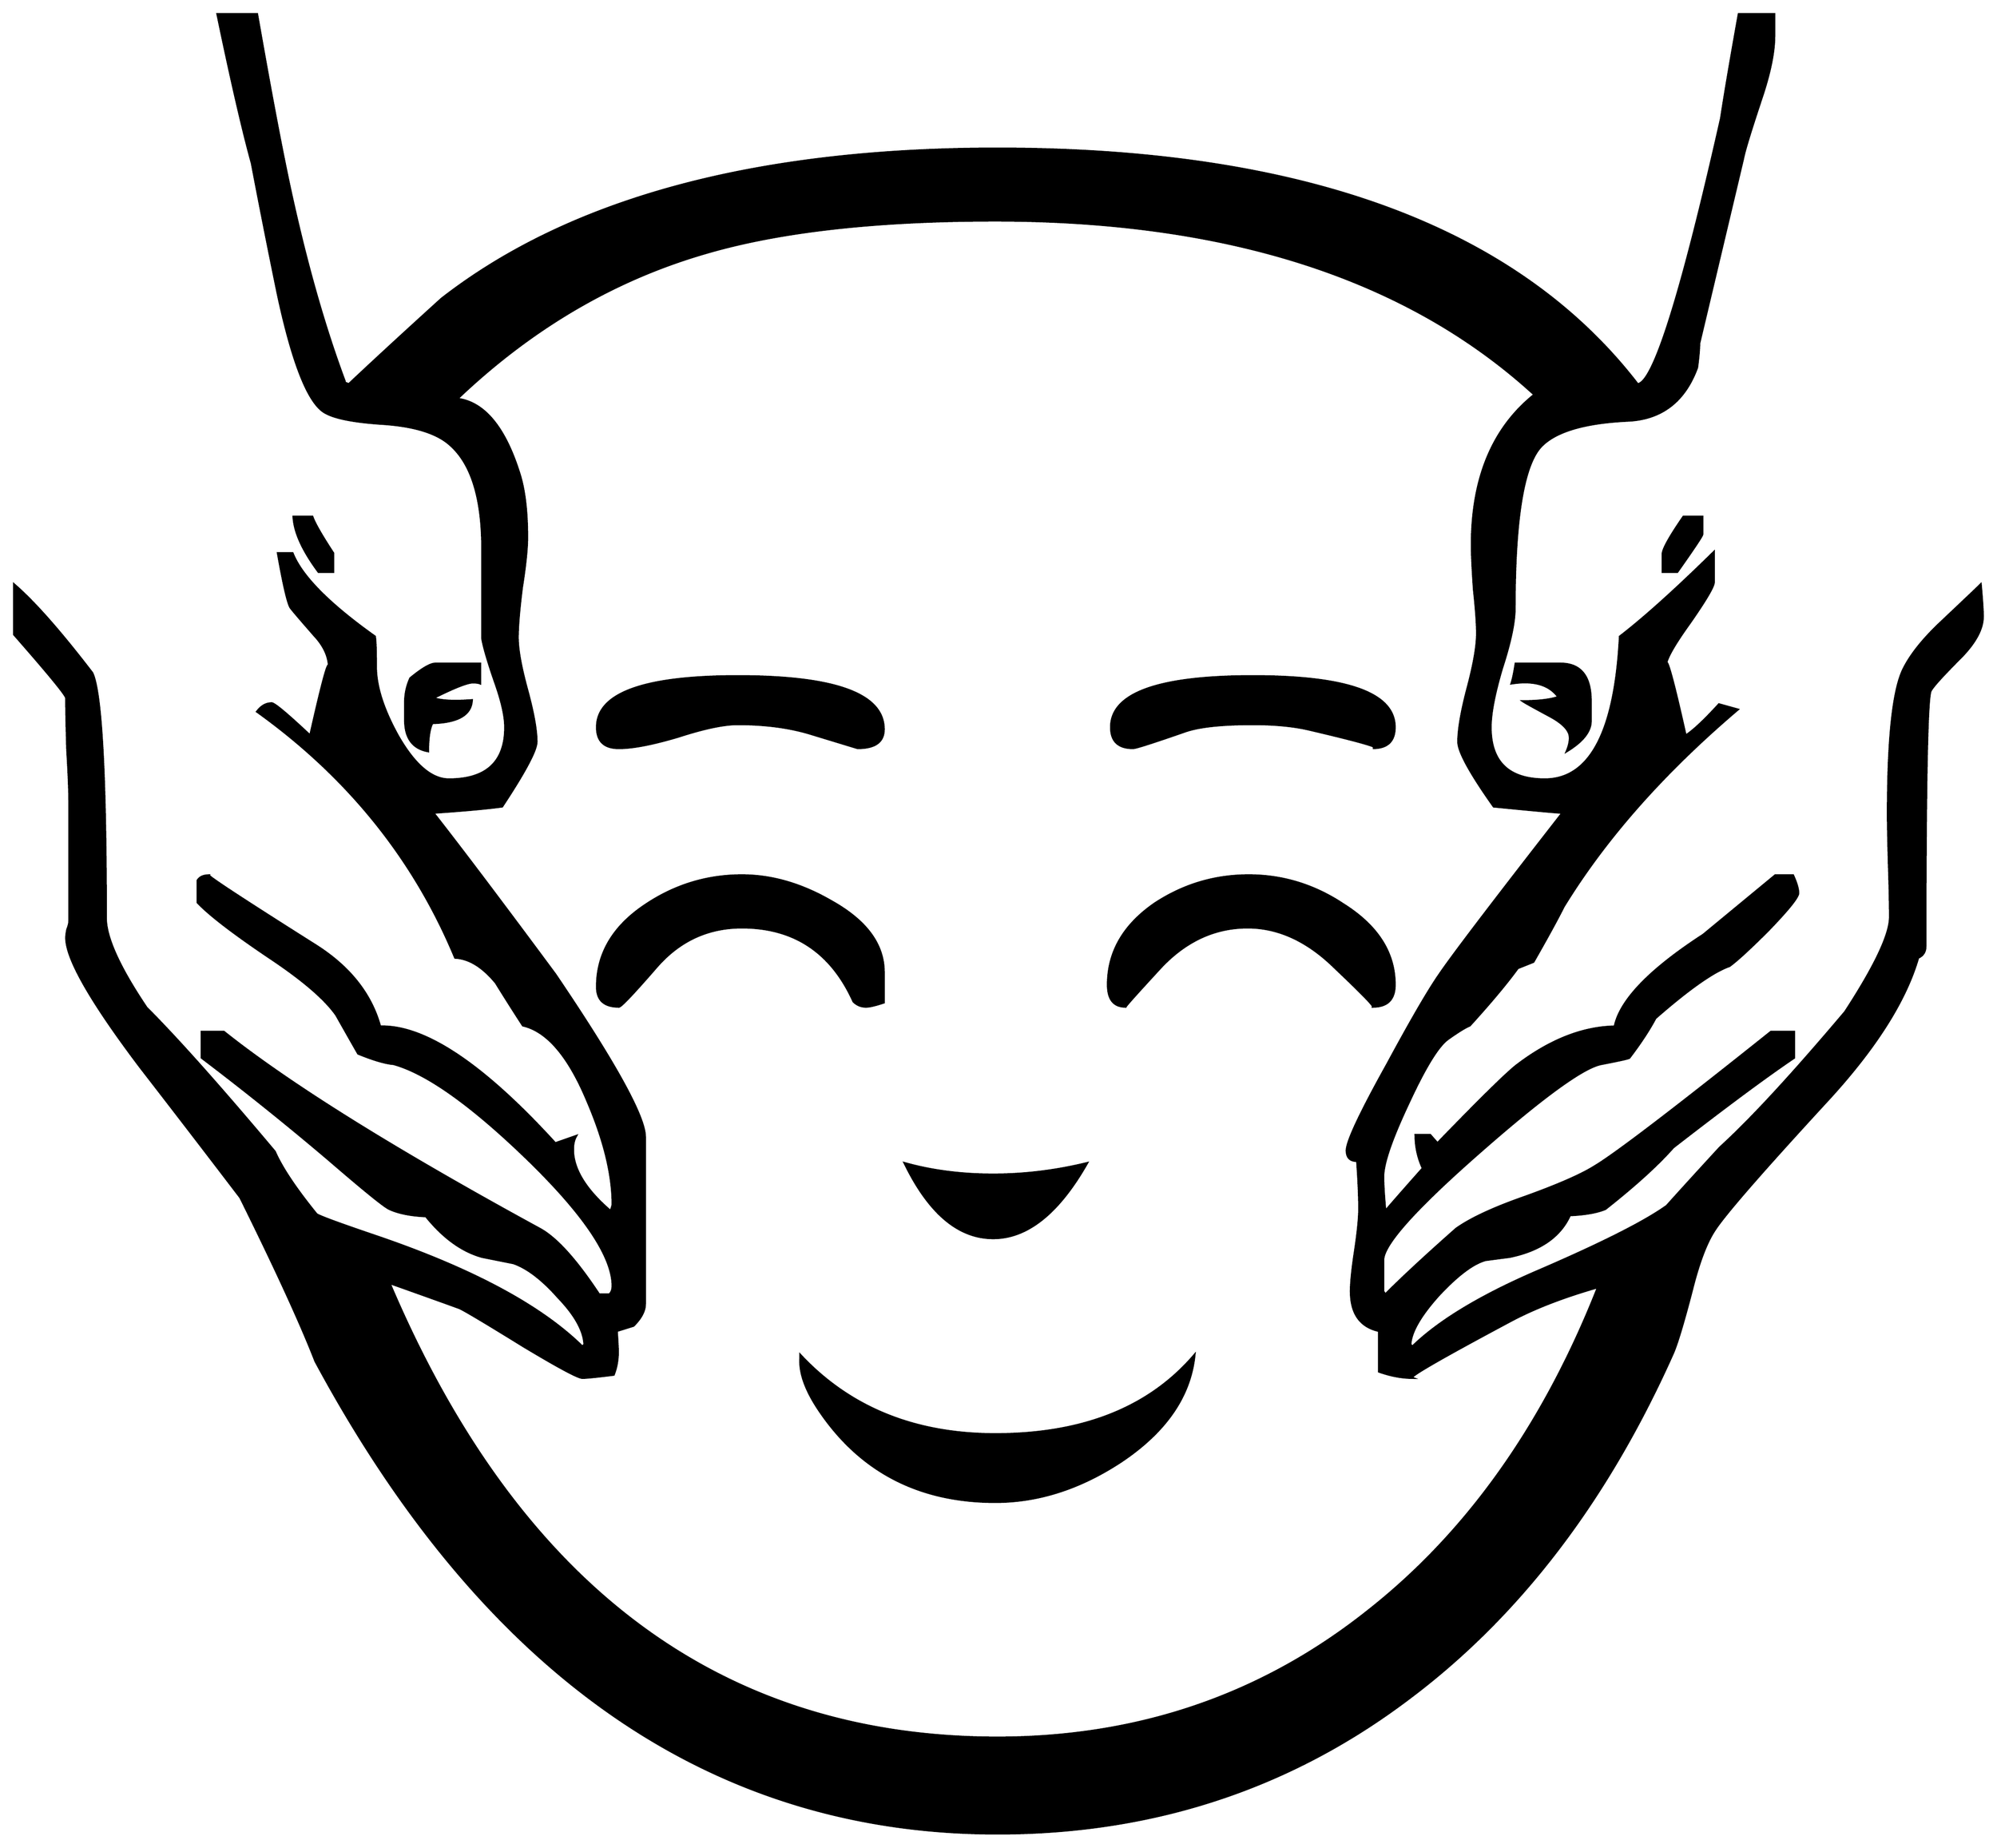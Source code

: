 


\begin{tikzpicture}[y=0.80pt, x=0.80pt, yscale=-1.0, xscale=1.0, inner sep=0pt, outer sep=0pt]
\begin{scope}[shift={(100.0,1772.0)},nonzero rule]
  \path[draw=.,fill=.,line width=1.600pt] (1701.0,-1022.0) ..
    controls (1701.0,-1020.667) and (1693.0,-1008.667) ..
    (1677.0,-986.0) -- (1663.0,-986.0) -- (1663.0,-1003.0) ..
    controls (1663.0,-1007.667) and (1669.667,-1019.667) ..
    (1683.0,-1039.0) -- (1701.0,-1039.0) -- (1701.0,-1022.0) --
    cycle(1594.0,-843.0) .. controls (1594.0,-833.0) and
    (1586.333,-823.333) .. (1571.0,-814.0) .. controls
    (1573.0,-818.667) and (1574.0,-823.0) .. (1574.0,-827.0) ..
    controls (1574.0,-833.667) and (1568.0,-840.333) ..
    (1556.0,-847.0) .. controls (1538.667,-856.333) and
    (1529.667,-861.333) .. (1529.0,-862.0) .. controls
    (1543.667,-862.0) and (1555.0,-863.333) .. (1563.0,-866.0) ..
    controls (1554.333,-878.0) and (1539.333,-882.333) ..
    (1518.0,-879.0) .. controls (1519.333,-883.0) and
    (1520.667,-889.333) .. (1522.0,-898.0) -- (1565.0,-898.0) ..
    controls (1584.333,-898.0) and (1594.0,-886.0) ..
    (1594.0,-862.0) -- (1594.0,-843.0) -- cycle(1970.0,-943.0)
    .. controls (1970.0,-931.667) and (1963.333,-919.0) ..
    (1950.0,-905.0) .. controls (1932.0,-887.0) and
    (1922.0,-876.0) .. (1920.0,-872.0) .. controls
    (1916.667,-866.0) and (1915.0,-784.333) .. (1915.0,-627.0) ..
    controls (1915.0,-621.667) and (1912.667,-618.0) ..
    (1908.0,-616.0) .. controls (1896.0,-574.667) and
    (1867.0,-529.0) .. (1821.0,-479.0) .. controls
    (1759.0,-411.667) and (1723.0,-370.333) .. (1713.0,-355.0) ..
    controls (1705.0,-343.0) and (1697.667,-323.667) ..
    (1691.0,-297.0) .. controls (1683.0,-266.333) and
    (1677.0,-246.333) .. (1673.0,-237.0) .. controls
    (1609.667,-95.0) and (1525.0,15.667) .. (1419.0,95.0) ..
    controls (1305.0,181.0) and (1173.667,224.0) .. (1025.0,224.0)
    .. controls (751.667,224.0) and (533.667,73.0) .. (371.0,-229.0)
    .. controls (357.0,-265.0) and (333.0,-317.333) ..
    (299.0,-386.0) .. controls (267.0,-428.0) and (235.0,-469.667)
    .. (203.0,-511.0) .. controls (155.667,-573.667) and
    (132.0,-615.0) .. (132.0,-635.0) .. controls (132.0,-637.0)
    and (132.333,-639.667) .. (133.0,-643.0) .. controls
    (134.333,-646.333) and (135.0,-649.0) .. (135.0,-651.0) --
    (135.0,-765.0) .. controls (135.0,-776.333) and (134.333,-793.0)
    .. (133.0,-815.0) .. controls (132.333,-837.0) and
    (132.0,-853.667) .. (132.0,-865.0) .. controls (132.0,-867.667)
    and (115.333,-888.0) .. (82.0,-926.0) -- (82.0,-974.0) ..
    controls (101.333,-957.333) and (126.333,-929.0) .. (157.0,-889.0)
    .. controls (165.667,-870.333) and (170.0,-792.0) ..
    (170.0,-654.0) .. controls (170.0,-635.333) and (183.0,-606.667)
    .. (209.0,-568.0) .. controls (238.333,-538.667) and
    (279.333,-492.667) .. (332.0,-430.0) .. controls (338.667,-414.667)
    and (352.0,-394.667) .. (372.0,-370.0) .. controls
    (374.667,-368.0) and (393.667,-361.0) .. (429.0,-349.0) ..
    controls (521.0,-317.667) and (587.0,-282.333) .. (627.0,-243.0)
    -- (629.0,-245.0) .. controls (628.333,-258.333) and
    (620.0,-273.333) .. (604.0,-290.0) .. controls (588.667,-307.333)
    and (574.333,-318.333) .. (561.0,-323.0) .. controls
    (554.333,-324.333) and (544.333,-326.333) .. (531.0,-329.0) ..
    controls (511.667,-334.333) and (493.667,-347.333) .. (477.0,-368.0)
    .. controls (462.333,-368.667) and (450.667,-371.0) ..
    (442.0,-375.0) .. controls (437.333,-377.0) and (418.0,-392.667)
    .. (384.0,-422.0) .. controls (344.0,-456.0) and
    (303.333,-488.667) .. (262.0,-520.0) -- (262.0,-545.0) --
    (283.0,-545.0) .. controls (345.667,-495.0) and (446.667,-432.0)
    .. (586.0,-356.0) .. controls (602.0,-347.333) and
    (621.0,-326.333) .. (643.0,-293.0) -- (653.0,-293.0) ..
    controls (655.0,-295.0) and (656.0,-297.667) .. (656.0,-301.0)
    .. controls (656.0,-329.667) and (628.0,-371.0) ..
    (572.0,-425.0) .. controls (519.333,-475.667) and (477.333,-505.333)
    .. (446.0,-514.0) .. controls (438.0,-514.667) and
    (426.667,-518.0) .. (412.0,-524.0) .. controls (406.667,-533.333)
    and (399.667,-545.667) .. (391.0,-561.0) .. controls
    (380.333,-576.333) and (359.0,-594.667) .. (327.0,-616.0) ..
    controls (292.333,-639.333) and (269.333,-657.0) .. (258.0,-669.0)
    -- (258.0,-690.0) .. controls (260.0,-693.333) and
    (263.667,-695.0) .. (269.0,-695.0) .. controls (266.333,-695.0)
    and (300.333,-672.667) .. (371.0,-628.0) .. controls
    (403.667,-607.333) and (424.333,-581.333) .. (433.0,-550.0) ..
    controls (475.667,-551.333) and (531.667,-514.0) .. (601.0,-438.0)
    -- (621.0,-445.0) .. controls (619.0,-441.667) and
    (618.0,-437.333) .. (618.0,-432.0) .. controls (618.0,-413.333)
    and (630.0,-393.667) .. (654.0,-373.0) .. controls
    (654.667,-374.333) and (655.333,-376.333) .. (656.0,-379.0) ..
    controls (656.0,-407.667) and (648.0,-440.667) .. (632.0,-478.0)
    .. controls (614.0,-521.333) and (593.333,-545.667) ..
    (570.0,-551.0) .. controls (561.333,-564.333) and (552.667,-578.0)
    .. (544.0,-592.0) .. controls (531.333,-607.333) and
    (518.333,-615.333) .. (505.0,-616.0) .. controls (465.667,-710.667)
    and (402.333,-789.333) .. (315.0,-852.0) .. controls
    (319.0,-857.333) and (323.667,-860.0) .. (329.0,-860.0) ..
    controls (331.667,-860.0) and (344.0,-849.667) .. (366.0,-829.0)
    .. controls (378.0,-882.333) and (384.0,-904.0) ..
    (384.0,-894.0) .. controls (384.0,-904.667) and (379.333,-915.0)
    .. (370.0,-925.0) .. controls (356.0,-941.0) and
    (348.333,-950.0) .. (347.0,-952.0) .. controls (344.333,-956.667)
    and (340.333,-974.0) .. (335.0,-1004.0) -- (349.0,-1004.0) ..
    controls (357.667,-982.0) and (384.0,-955.333) .. (428.0,-924.0)
    .. controls (428.667,-920.0) and (429.0,-910.333) ..
    (429.0,-895.0) .. controls (429.0,-876.333) and (436.0,-854.333)
    .. (450.0,-829.0) .. controls (466.0,-801.0) and
    (482.333,-787.0) .. (499.0,-787.0) .. controls (535.0,-787.0)
    and (553.0,-803.667) .. (553.0,-837.0) .. controls
    (553.0,-847.667) and (549.667,-862.333) .. (543.0,-881.0) ..
    controls (536.333,-900.333) and (532.333,-914.0) .. (531.0,-922.0)
    .. controls (531.0,-922.0) and (531.0,-950.667) ..
    (531.0,-1008.0) .. controls (531.0,-1056.667) and
    (520.667,-1090.0) .. (500.0,-1108.0) .. controls
    (487.333,-1119.333) and (465.667,-1126.0) .. (435.0,-1128.0) ..
    controls (404.333,-1130.0) and (385.0,-1134.333) ..
    (377.0,-1141.0) .. controls (362.333,-1153.0) and
    (348.333,-1190.0) .. (335.0,-1252.0) .. controls
    (326.333,-1294.0) and (318.0,-1336.0) .. (310.0,-1378.0) ..
    controls (301.333,-1409.333) and (290.333,-1457.0) ..
    (277.0,-1521.0) -- (315.0,-1521.0) .. controls
    (329.0,-1441.0) and (340.333,-1381.667) .. (349.0,-1343.0) ..
    controls (363.667,-1277.0) and (380.333,-1219.0) ..
    (399.0,-1169.0) -- (398.0,-1168.0) -- (403.0,-1166.0) ..
    controls (426.333,-1188.0) and (456.0,-1215.333) ..
    (492.0,-1248.0) .. controls (615.333,-1344.0) and
    (793.0,-1392.0) .. (1025.0,-1392.0) .. controls
    (1318.333,-1392.0) and (1523.0,-1316.667) .. (1639.0,-1166.0) ..
    controls (1654.333,-1167.333) and (1681.0,-1252.333) ..
    (1719.0,-1421.0) .. controls (1722.333,-1443.0) and
    (1728.0,-1476.333) .. (1736.0,-1521.0) -- (1770.0,-1521.0) --
    (1770.0,-1500.0) .. controls (1770.0,-1484.667) and
    (1766.0,-1465.0) .. (1758.0,-1441.0) .. controls
    (1747.333,-1409.0) and (1741.333,-1389.333) .. (1740.0,-1382.0) ..
    controls (1730.667,-1342.667) and (1716.667,-1283.667) ..
    (1698.0,-1205.0) .. controls (1698.0,-1199.667) and
    (1697.333,-1192.0) .. (1696.0,-1182.0) .. controls
    (1684.0,-1149.333) and (1661.667,-1132.333) .. (1629.0,-1131.0) ..
    controls (1588.333,-1129.0) and (1561.0,-1121.0) ..
    (1547.0,-1107.0) .. controls (1529.667,-1089.667) and
    (1521.0,-1037.667) .. (1521.0,-951.0) .. controls
    (1521.0,-937.667) and (1517.0,-918.667) .. (1509.0,-894.0) ..
    controls (1501.667,-869.333) and (1498.0,-850.333) ..
    (1498.0,-837.0) .. controls (1498.0,-803.667) and
    (1515.333,-787.0) .. (1550.0,-787.0) .. controls
    (1593.333,-787.0) and (1617.333,-832.667) .. (1622.0,-924.0) ..
    controls (1645.333,-942.0) and (1675.333,-969.0) ..
    (1712.0,-1005.0) -- (1712.0,-976.0) .. controls
    (1712.0,-972.0) and (1704.333,-959.0) .. (1689.0,-937.0) ..
    controls (1673.667,-915.667) and (1666.0,-902.0) ..
    (1666.0,-896.0) .. controls (1666.0,-908.0) and
    (1672.333,-885.667) .. (1685.0,-829.0) .. controls
    (1692.333,-833.667) and (1703.0,-843.667) .. (1717.0,-859.0) --
    (1735.0,-854.0) .. controls (1663.667,-793.333) and
    (1608.0,-730.333) .. (1568.0,-665.0) .. controls
    (1562.0,-653.0) and (1552.333,-635.333) .. (1539.0,-612.0) --
    (1524.0,-606.0) .. controls (1513.333,-591.333) and
    (1498.0,-573.0) .. (1478.0,-551.0) .. controls
    (1473.333,-549.0) and (1466.333,-544.667) .. (1457.0,-538.0) ..
    controls (1447.667,-531.333) and (1435.0,-510.667) ..
    (1419.0,-476.0) .. controls (1403.0,-442.0) and
    (1395.0,-418.667) .. (1395.0,-406.0) .. controls
    (1395.0,-398.667) and (1395.667,-387.667) .. (1397.0,-373.0) ..
    controls (1405.0,-382.333) and (1417.0,-396.0) ..
    (1433.0,-414.0) .. controls (1428.333,-424.0) and
    (1426.0,-434.667) .. (1426.0,-446.0) -- (1440.0,-446.0) --
    (1447.0,-438.0) .. controls (1485.667,-478.0) and
    (1510.667,-502.667) .. (1522.0,-512.0) .. controls
    (1554.0,-536.667) and (1585.667,-549.333) .. (1617.0,-550.0) ..
    controls (1622.333,-575.333) and (1650.667,-604.667) ..
    (1702.0,-638.0) .. controls (1717.333,-650.667) and
    (1740.333,-669.667) .. (1771.0,-695.0) -- (1788.0,-695.0) ..
    controls (1791.333,-687.667) and (1793.0,-682.0) ..
    (1793.0,-678.0) .. controls (1793.0,-674.0) and
    (1783.333,-662.0) .. (1764.0,-642.0) .. controls
    (1746.667,-624.667) and (1734.333,-613.333) .. (1727.0,-608.0) ..
    controls (1711.667,-602.667) and (1688.0,-586.0) ..
    (1656.0,-558.0) .. controls (1650.0,-546.667) and
    (1641.667,-534.0) .. (1631.0,-520.0) .. controls
    (1630.333,-519.333) and (1621.333,-517.333) .. (1604.0,-514.0) ..
    controls (1586.667,-510.667) and (1547.333,-482.0) ..
    (1486.0,-428.0) .. controls (1425.333,-374.667) and
    (1395.0,-340.667) .. (1395.0,-326.0) -- (1395.0,-296.0) --
    (1397.0,-293.0) .. controls (1413.667,-309.667) and
    (1436.333,-330.667) .. (1465.0,-356.0) .. controls
    (1479.0,-366.0) and (1501.333,-376.333) .. (1532.0,-387.0) ..
    controls (1563.333,-398.333) and (1585.333,-408.0) ..
    (1598.0,-416.0) .. controls (1618.0,-428.0) and
    (1674.333,-471.0) .. (1767.0,-545.0) -- (1789.0,-545.0) --
    (1789.0,-520.0) .. controls (1762.333,-502.0) and
    (1723.667,-473.333) .. (1673.0,-434.0) .. controls
    (1658.333,-417.333) and (1636.667,-397.667) .. (1608.0,-375.0) ..
    controls (1600.0,-371.667) and (1588.667,-369.667) ..
    (1574.0,-369.0) .. controls (1564.667,-348.333) and
    (1545.333,-335.0) .. (1516.0,-329.0) .. controls
    (1510.667,-328.333) and (1503.0,-327.333) .. (1493.0,-326.0) ..
    controls (1481.0,-322.667) and (1466.0,-311.333) ..
    (1448.0,-292.0) .. controls (1430.667,-272.667) and
    (1421.667,-257.0) .. (1421.0,-245.0) -- (1423.0,-243.0) ..
    controls (1448.333,-267.667) and (1488.0,-291.667) ..
    (1542.0,-315.0) .. controls (1604.0,-341.667) and
    (1645.667,-362.667) .. (1667.0,-378.0) .. controls
    (1678.333,-390.667) and (1695.333,-409.333) .. (1718.0,-434.0) ..
    controls (1747.333,-460.667) and (1787.333,-504.0) ..
    (1838.0,-564.0) .. controls (1866.667,-608.0) and
    (1881.0,-638.333) .. (1881.0,-655.0) .. controls
    (1881.0,-666.333) and (1880.667,-682.667) .. (1880.0,-704.0) ..
    controls (1879.333,-726.0) and (1879.0,-742.667) ..
    (1879.0,-754.0) .. controls (1879.0,-826.667) and
    (1884.0,-873.0) .. (1894.0,-893.0) .. controls
    (1900.667,-906.333) and (1912.0,-920.667) .. (1928.0,-936.0) ..
    controls (1952.0,-958.667) and (1965.333,-971.333) ..
    (1968.0,-974.0) .. controls (1969.333,-959.333) and
    (1970.0,-949.0) .. (1970.0,-943.0) -- cycle(388.0,-986.0) --
    (374.0,-986.0) .. controls (358.667,-1006.667) and
    (350.667,-1024.333) .. (350.0,-1039.0) -- (368.0,-1039.0) ..
    controls (370.0,-1033.0) and (376.667,-1021.333) ..
    (388.0,-1004.0) -- (388.0,-986.0) -- cycle(529.0,-879.0) ..
    controls (527.667,-879.667) and (525.333,-880.0) .. (522.0,-880.0)
    .. controls (516.667,-880.0) and (504.0,-875.0) ..
    (484.0,-865.0) .. controls (491.333,-862.333) and (503.667,-861.667)
    .. (521.0,-863.0) .. controls (520.333,-849.0) and
    (507.667,-841.667) .. (483.0,-841.0) .. controls (480.333,-835.667)
    and (479.0,-826.667) .. (479.0,-814.0) .. controls
    (464.333,-816.667) and (457.0,-826.667) .. (457.0,-844.0) --
    (457.0,-861.0) .. controls (457.0,-869.0) and (458.667,-876.667)
    .. (462.0,-884.0) .. controls (473.333,-893.333) and
    (481.333,-898.0) .. (486.0,-898.0) -- (529.0,-898.0) --
    (529.0,-879.0) -- cycle(1601.0,-300.0) .. controls
    (1568.333,-290.667) and (1540.667,-280.0) .. (1518.0,-268.0) ..
    controls (1449.333,-231.333) and (1417.667,-213.0) ..
    (1423.0,-213.0) .. controls (1413.0,-213.0) and
    (1402.333,-215.0) .. (1391.0,-219.0) -- (1391.0,-258.0) ..
    controls (1373.0,-262.0) and (1364.0,-274.667) ..
    (1364.0,-296.0) .. controls (1364.0,-304.667) and
    (1365.333,-317.667) .. (1368.0,-335.0) .. controls
    (1370.667,-353.0) and (1372.0,-366.333) .. (1372.0,-375.0) ..
    controls (1372.0,-387.0) and (1371.333,-402.333) ..
    (1370.0,-421.0) .. controls (1363.333,-421.0) and
    (1360.0,-424.333) .. (1360.0,-431.0) .. controls
    (1360.0,-439.667) and (1373.0,-467.333) .. (1399.0,-514.0) ..
    controls (1421.667,-556.0) and (1438.333,-584.667) ..
    (1449.0,-600.0) .. controls (1461.667,-618.667) and
    (1501.0,-670.333) .. (1567.0,-755.0) .. controls
    (1563.667,-755.0) and (1541.667,-757.0) .. (1501.0,-761.0) ..
    controls (1478.333,-793.0) and (1467.0,-813.667) ..
    (1467.0,-823.0) .. controls (1467.0,-835.0) and
    (1470.0,-852.333) .. (1476.0,-875.0) .. controls
    (1482.0,-897.667) and (1485.0,-915.0) .. (1485.0,-927.0) ..
    controls (1485.0,-936.333) and (1484.0,-950.333) ..
    (1482.0,-969.0) .. controls (1480.667,-988.333) and
    (1480.0,-1002.667) .. (1480.0,-1012.0) .. controls
    (1480.0,-1076.0) and (1500.0,-1124.0) .. (1540.0,-1156.0) ..
    controls (1418.667,-1267.333) and (1246.333,-1323.0) ..
    (1023.0,-1323.0) .. controls (909.0,-1323.0) and
    (816.667,-1312.667) .. (746.0,-1292.0) .. controls
    (658.0,-1266.667) and (578.333,-1220.0) .. (507.0,-1152.0) ..
    controls (533.0,-1148.667) and (553.0,-1124.333) ..
    (567.0,-1079.0) .. controls (571.667,-1063.667) and
    (574.0,-1043.667) .. (574.0,-1019.0) .. controls
    (574.0,-1008.333) and (572.333,-992.333) .. (569.0,-971.0) ..
    controls (566.333,-949.667) and (565.0,-933.667) .. (565.0,-923.0)
    .. controls (565.0,-911.667) and (568.0,-895.0) ..
    (574.0,-873.0) .. controls (580.0,-851.0) and (583.0,-834.333)
    .. (583.0,-823.0) .. controls (583.0,-815.0) and
    (572.0,-794.333) .. (550.0,-761.0) .. controls (535.333,-759.0)
    and (513.333,-757.0) .. (484.0,-755.0) .. controls
    (510.667,-721.0) and (549.667,-669.333) .. (601.0,-600.0) ..
    controls (658.333,-515.333) and (687.0,-463.333) .. (687.0,-444.0)
    -- (687.0,-284.0) .. controls (687.0,-277.333) and
    (683.333,-270.333) .. (676.0,-263.0) -- (660.0,-258.0) ..
    controls (660.667,-247.333) and (661.0,-240.667) .. (661.0,-238.0)
    .. controls (661.0,-230.0) and (659.667,-222.667) ..
    (657.0,-216.0) .. controls (641.0,-214.0) and (631.0,-213.0)
    .. (627.0,-213.0) .. controls (623.0,-213.0) and
    (604.333,-223.0) .. (571.0,-243.0) .. controls (534.333,-265.667)
    and (513.667,-278.0) .. (509.0,-280.0) .. controls
    (494.333,-285.333) and (472.0,-293.333) .. (442.0,-304.0) ..
    controls (565.333,-13.333) and (759.667,132.0) .. (1025.0,132.0)
    .. controls (1160.333,132.0) and (1279.0,91.333) ..
    (1381.0,10.0) .. controls (1475.667,-64.667) and (1549.0,-168.0)
    .. (1601.0,-300.0) -- cycle(1406.0,-837.0) .. controls
    (1406.0,-823.667) and (1399.0,-817.0) .. (1385.0,-817.0) ..
    controls (1395.0,-817.0) and (1374.333,-823.0) ..
    (1323.0,-835.0) .. controls (1308.333,-838.333) and
    (1290.667,-840.0) .. (1270.0,-840.0) .. controls
    (1240.0,-840.0) and (1218.333,-837.667) .. (1205.0,-833.0) ..
    controls (1174.333,-822.333) and (1157.667,-817.0) ..
    (1155.0,-817.0) .. controls (1141.0,-817.0) and
    (1134.0,-823.667) .. (1134.0,-837.0) .. controls
    (1134.0,-869.667) and (1179.333,-886.0) .. (1270.0,-886.0) ..
    controls (1360.667,-886.0) and (1406.0,-869.667) ..
    (1406.0,-837.0) -- cycle(1406.0,-590.0) .. controls
    (1406.0,-576.0) and (1399.0,-569.0) .. (1385.0,-569.0) ..
    controls (1387.0,-569.0) and (1374.667,-581.667) ..
    (1348.0,-607.0) .. controls (1322.0,-632.333) and
    (1294.333,-645.0) .. (1265.0,-645.0) .. controls
    (1233.667,-645.0) and (1206.0,-632.333) .. (1182.0,-607.0) ..
    controls (1158.667,-581.667) and (1147.333,-569.0) ..
    (1148.0,-569.0) .. controls (1136.667,-569.0) and
    (1131.0,-576.0) .. (1131.0,-590.0) .. controls
    (1131.0,-621.333) and (1146.0,-647.333) .. (1176.0,-668.0) ..
    controls (1203.333,-686.0) and (1233.333,-695.0) ..
    (1266.0,-695.0) .. controls (1298.667,-695.0) and
    (1329.0,-685.667) .. (1357.0,-667.0) .. controls
    (1389.667,-646.333) and (1406.0,-620.667) .. (1406.0,-590.0) --
    cycle(916.0,-835.0) .. controls (916.0,-823.0) and
    (907.667,-817.0) .. (891.0,-817.0) .. controls (891.0,-817.0)
    and (875.667,-821.667) .. (845.0,-831.0) .. controls
    (825.0,-837.0) and (802.0,-840.0) .. (776.0,-840.0) ..
    controls (762.667,-840.0) and (743.667,-836.0) .. (719.0,-828.0)
    .. controls (694.333,-820.667) and (675.333,-817.0) ..
    (662.0,-817.0) .. controls (648.0,-817.0) and (641.0,-823.667)
    .. (641.0,-837.0) .. controls (641.0,-869.667) and
    (686.0,-886.0) .. (776.0,-886.0) .. controls (869.333,-886.0)
    and (916.0,-869.0) .. (916.0,-835.0) -- cycle(916.0,-573.0)
    .. controls (908.0,-570.333) and (902.333,-569.0) ..
    (899.0,-569.0) .. controls (894.333,-569.0) and (890.333,-570.667)
    .. (887.0,-574.0) .. controls (865.667,-621.333) and
    (830.0,-645.0) .. (780.0,-645.0) .. controls (747.333,-645.0)
    and (720.0,-632.333) .. (698.0,-607.0) .. controls
    (676.0,-581.667) and (664.0,-569.0) .. (662.0,-569.0) ..
    controls (648.0,-569.0) and (641.0,-575.333) .. (641.0,-588.0)
    .. controls (641.0,-620.0) and (656.667,-646.333) ..
    (688.0,-667.0) .. controls (716.0,-685.667) and (746.667,-695.0)
    .. (780.0,-695.0) .. controls (808.667,-695.0) and
    (837.333,-686.667) .. (866.0,-670.0) .. controls (899.333,-651.333)
    and (916.0,-628.667) .. (916.0,-602.0) -- (916.0,-573.0) --
    cycle(1111.0,-419.0) .. controls (1083.667,-371.0) and
    (1053.667,-347.0) .. (1021.0,-347.0) .. controls
    (987.667,-347.0) and (959.333,-371.0) .. (936.0,-419.0) ..
    controls (962.0,-411.667) and (990.333,-408.0) ..
    (1021.0,-408.0) .. controls (1051.0,-408.0) and
    (1081.0,-411.667) .. (1111.0,-419.0) -- cycle(1214.0,-235.0)
    .. controls (1210.0,-195.667) and (1186.667,-161.667) ..
    (1144.0,-133.0) .. controls (1104.667,-107.0) and
    (1064.333,-94.0) .. (1023.0,-94.0) .. controls (951.0,-94.0)
    and (895.333,-122.333) .. (856.0,-179.0) .. controls
    (842.0,-199.0) and (835.333,-216.333) .. (836.0,-231.0) --
    (836.0,-235.0) .. controls (883.333,-184.333) and (945.667,-159.0)
    .. (1023.0,-159.0) .. controls (1107.0,-159.0) and
    (1170.667,-184.333) .. (1214.0,-235.0) -- cycle;
\end{scope}

\end{tikzpicture}

